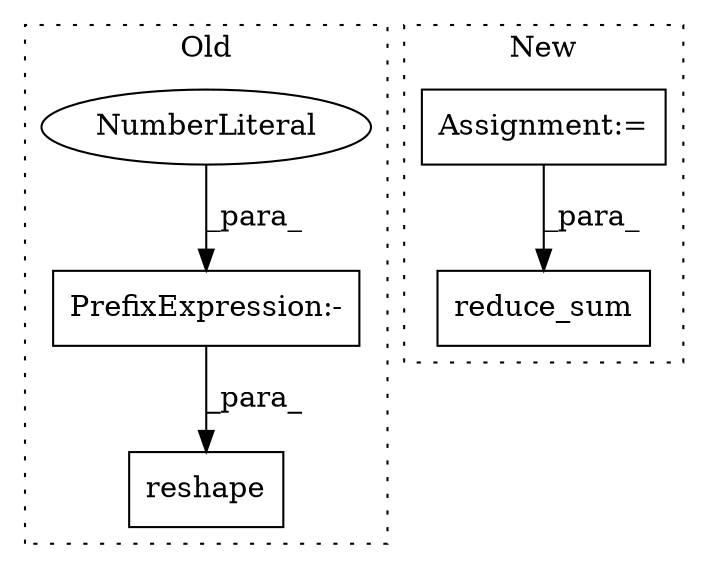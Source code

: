 digraph G {
subgraph cluster0 {
1 [label="reshape" a="32" s="3323,3387" l="8,1" shape="box"];
3 [label="PrefixExpression:-" a="38" s="3199" l="1" shape="box"];
4 [label="NumberLiteral" a="34" s="3200" l="1" shape="ellipse"];
label = "Old";
style="dotted";
}
subgraph cluster1 {
2 [label="reduce_sum" a="32" s="3472,3555" l="11,1" shape="box"];
5 [label="Assignment:=" a="7" s="3091" l="1" shape="box"];
label = "New";
style="dotted";
}
3 -> 1 [label="_para_"];
4 -> 3 [label="_para_"];
5 -> 2 [label="_para_"];
}